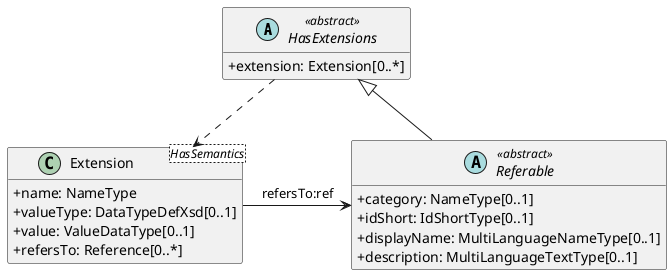 @startuml
skinparam classAttributeIconSize 0
hide methods

abstract class HasExtensions <<abstract>> {
  +extension: Extension[0..*]
}
abstract class Referable <<abstract>> {
  +category: NameType[0..1]
  +idShort: IdShortType[0..1]
  +displayName: MultiLanguageNameType[0..1]
  +description: MultiLanguageTextType[0..1]
}
class Extension<HasSemantics> {
  +name: NameType
  +valueType: DataTypeDefXsd[0..1]
  +value: ValueDataType[0..1]
  +refersTo: Reference[0..*]
}
Extension -> Referable: refersTo:ref
HasExtensions ..> Extension
HasExtensions <|-- Referable
@enduml